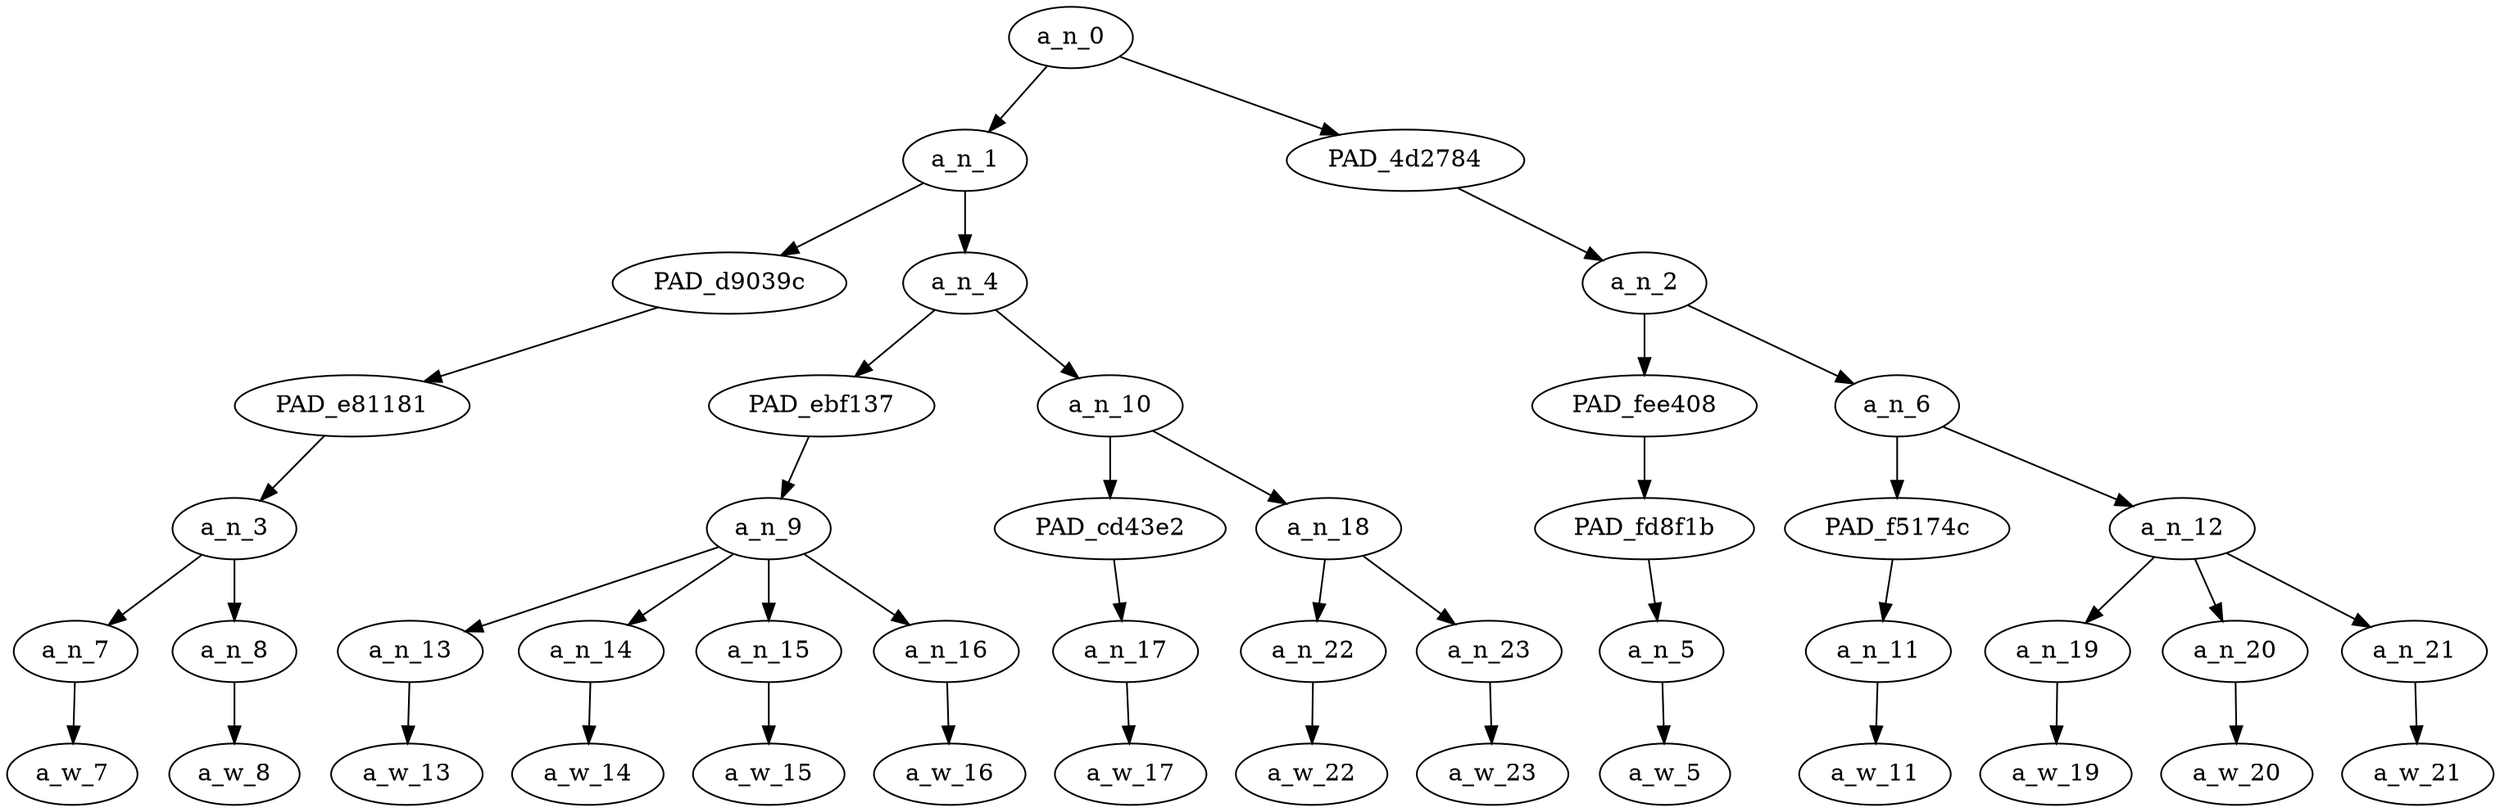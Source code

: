 strict digraph "" {
	a_n_0	[div_dir=1,
		index=0,
		level=6,
		pos="6.40625,6!",
		text_span="[0, 1, 2, 3, 4, 5, 6, 7, 8, 9, 10, 11, 12, 13]",
		value=1.00000001];
	a_n_1	[div_dir=1,
		index=0,
		level=5,
		pos="2.8125,5!",
		text_span="[0, 1, 2, 3, 4, 5, 6, 7, 8]",
		value=0.58190756];
	a_n_0 -> a_n_1;
	PAD_4d2784	[div_dir=1,
		index=1,
		level=5,
		pos="10.0,5!",
		text_span="[9, 10, 11, 12, 13]",
		value=0.41779452];
	a_n_0 -> PAD_4d2784;
	PAD_d9039c	[div_dir=-1,
		index=0,
		level=4,
		pos="0.5,4!",
		text_span="[0, 1]",
		value=0.11497237];
	a_n_1 -> PAD_d9039c;
	a_n_4	[div_dir=1,
		index=1,
		level=4,
		pos="5.125,4!",
		text_span="[2, 3, 4, 5, 6, 7, 8]",
		value=0.46679770];
	a_n_1 -> a_n_4;
	PAD_e81181	[div_dir=-1,
		index=0,
		level=3,
		pos="0.5,3!",
		text_span="[0, 1]",
		value=0.11497237];
	PAD_d9039c -> PAD_e81181;
	a_n_3	[div_dir=-1,
		index=0,
		level=2,
		pos="0.5,2!",
		text_span="[0, 1]",
		value=0.11497237];
	PAD_e81181 -> a_n_3;
	a_n_7	[div_dir=-1,
		index=0,
		level=1,
		pos="0.0,1!",
		text_span="[0]",
		value=0.04864705];
	a_n_3 -> a_n_7;
	a_n_8	[div_dir=-1,
		index=1,
		level=1,
		pos="1.0,1!",
		text_span="[1]",
		value=0.06603215];
	a_n_3 -> a_n_8;
	a_w_7	[div_dir=0,
		index=0,
		level=0,
		pos="0,0!",
		text_span="[0]",
		value=cassie];
	a_n_7 -> a_w_7;
	a_w_8	[div_dir=0,
		index=1,
		level=0,
		pos="1,0!",
		text_span="[1]",
		value=pregnant];
	a_n_8 -> a_w_8;
	PAD_ebf137	[div_dir=1,
		index=1,
		level=3,
		pos="3.5,3!",
		text_span="[2, 3, 4, 5]",
		value=0.36178047];
	a_n_4 -> PAD_ebf137;
	a_n_10	[div_dir=1,
		index=2,
		level=3,
		pos="6.75,3!",
		text_span="[6, 7, 8]",
		value=0.10473968];
	a_n_4 -> a_n_10;
	a_n_9	[div_dir=1,
		index=1,
		level=2,
		pos="3.5,2!",
		text_span="[2, 3, 4, 5]",
		value=0.36178047];
	PAD_ebf137 -> a_n_9;
	a_n_13	[div_dir=1,
		index=2,
		level=1,
		pos="2.0,1!",
		text_span="[2]",
		value=0.03628656];
	a_n_9 -> a_n_13;
	a_n_14	[div_dir=1,
		index=3,
		level=1,
		pos="3.0,1!",
		text_span="[3]",
		value=0.04148669];
	a_n_9 -> a_n_14;
	a_n_15	[div_dir=1,
		index=4,
		level=1,
		pos="4.0,1!",
		text_span="[4]",
		value=0.07302168];
	a_n_9 -> a_n_15;
	a_n_16	[div_dir=1,
		index=5,
		level=1,
		pos="5.0,1!",
		text_span="[5]",
		value=0.21068669];
	a_n_9 -> a_n_16;
	a_w_13	[div_dir=0,
		index=2,
		level=0,
		pos="2,0!",
		text_span="[2]",
		value=all];
	a_n_13 -> a_w_13;
	a_w_14	[div_dir=0,
		index=3,
		level=0,
		pos="3,0!",
		text_span="[3]",
		value=the];
	a_n_14 -> a_w_14;
	a_w_15	[div_dir=0,
		index=4,
		level=0,
		pos="4,0!",
		text_span="[4]",
		value=twitter];
	a_n_15 -> a_w_15;
	a_w_16	[div_dir=0,
		index=5,
		level=0,
		pos="5,0!",
		text_span="[5]",
		value=niggas];
	a_n_16 -> a_w_16;
	PAD_cd43e2	[div_dir=-1,
		index=2,
		level=2,
		pos="6.0,2!",
		text_span="[6]",
		value=0.04449124];
	a_n_10 -> PAD_cd43e2;
	a_n_18	[div_dir=1,
		index=3,
		level=2,
		pos="7.5,2!",
		text_span="[7, 8]",
		value=0.06019083];
	a_n_10 -> a_n_18;
	a_n_17	[div_dir=-1,
		index=6,
		level=1,
		pos="6.0,1!",
		text_span="[6]",
		value=0.04449124];
	PAD_cd43e2 -> a_n_17;
	a_w_17	[div_dir=0,
		index=6,
		level=0,
		pos="6,0!",
		text_span="[6]",
		value=mad];
	a_n_17 -> a_w_17;
	a_n_22	[div_dir=1,
		index=7,
		level=1,
		pos="7.0,1!",
		text_span="[7]",
		value=0.03407479];
	a_n_18 -> a_n_22;
	a_n_23	[div_dir=1,
		index=8,
		level=1,
		pos="8.0,1!",
		text_span="[8]",
		value=0.02588385];
	a_n_18 -> a_n_23;
	a_w_22	[div_dir=0,
		index=7,
		level=0,
		pos="7,0!",
		text_span="[7]",
		value=about];
	a_n_22 -> a_w_22;
	a_w_23	[div_dir=0,
		index=8,
		level=0,
		pos="8,0!",
		text_span="[8]",
		value=it];
	a_n_23 -> a_w_23;
	a_n_2	[div_dir=1,
		index=2,
		level=4,
		pos="10.0,4!",
		text_span="[9, 10, 11, 12, 13]",
		value=0.41779452];
	PAD_4d2784 -> a_n_2;
	PAD_fee408	[div_dir=1,
		index=3,
		level=3,
		pos="9.0,3!",
		text_span="[9]",
		value=0.08881902];
	a_n_2 -> PAD_fee408;
	a_n_6	[div_dir=1,
		index=4,
		level=3,
		pos="11.0,3!",
		text_span="[10, 11, 12, 13]",
		value=0.32868906];
	a_n_2 -> a_n_6;
	PAD_fd8f1b	[div_dir=1,
		index=4,
		level=2,
		pos="9.0,2!",
		text_span="[9]",
		value=0.08881902];
	PAD_fee408 -> PAD_fd8f1b;
	a_n_5	[div_dir=1,
		index=9,
		level=1,
		pos="9.0,1!",
		text_span="[9]",
		value=0.08881902];
	PAD_fd8f1b -> a_n_5;
	a_w_5	[div_dir=0,
		index=9,
		level=0,
		pos="9,0!",
		text_span="[9]",
		value=lmao];
	a_n_5 -> a_w_5;
	PAD_f5174c	[div_dir=-1,
		index=5,
		level=2,
		pos="10.0,2!",
		text_span="[10]",
		value=0.03233930];
	a_n_6 -> PAD_f5174c;
	a_n_12	[div_dir=1,
		index=6,
		level=2,
		pos="12.0,2!",
		text_span="[11, 12, 13]",
		value=0.29618083];
	a_n_6 -> a_n_12;
	a_n_11	[div_dir=-1,
		index=10,
		level=1,
		pos="10.0,1!",
		text_span="[10]",
		value=0.03233930];
	PAD_f5174c -> a_n_11;
	a_w_11	[div_dir=0,
		index=10,
		level=0,
		pos="10,0!",
		text_span="[10]",
		value=you];
	a_n_11 -> a_w_11;
	a_n_19	[div_dir=1,
		index=11,
		level=1,
		pos="11.0,1!",
		text_span="[11]",
		value=0.03352637];
	a_n_12 -> a_n_19;
	a_n_20	[div_dir=1,
		index=12,
		level=1,
		pos="12.0,1!",
		text_span="[12]",
		value=0.17010349];
	a_n_12 -> a_n_20;
	a_n_21	[div_dir=-1,
		index=13,
		level=1,
		pos="13.0,1!",
		text_span="[13]",
		value=0.09233332];
	a_n_12 -> a_n_21;
	a_w_19	[div_dir=0,
		index=11,
		level=0,
		pos="11,0!",
		text_span="[11]",
		value=all1];
	a_n_19 -> a_w_19;
	a_w_20	[div_dir=0,
		index=12,
		level=0,
		pos="12,0!",
		text_span="[12]",
		value=niggas1];
	a_n_20 -> a_w_20;
	a_w_21	[div_dir=0,
		index=13,
		level=0,
		pos="13,0!",
		text_span="[13]",
		value=weirdos];
	a_n_21 -> a_w_21;
}
